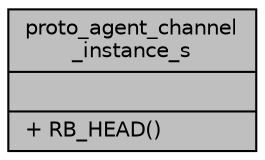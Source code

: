 digraph "proto_agent_channel_instance_s"
{
 // LATEX_PDF_SIZE
  edge [fontname="Helvetica",fontsize="10",labelfontname="Helvetica",labelfontsize="10"];
  node [fontname="Helvetica",fontsize="10",shape=record];
  Node1 [label="{proto_agent_channel\l_instance_s\n||+ RB_HEAD()\l}",height=0.2,width=0.4,color="black", fillcolor="grey75", style="filled", fontcolor="black",tooltip=" "];
}
